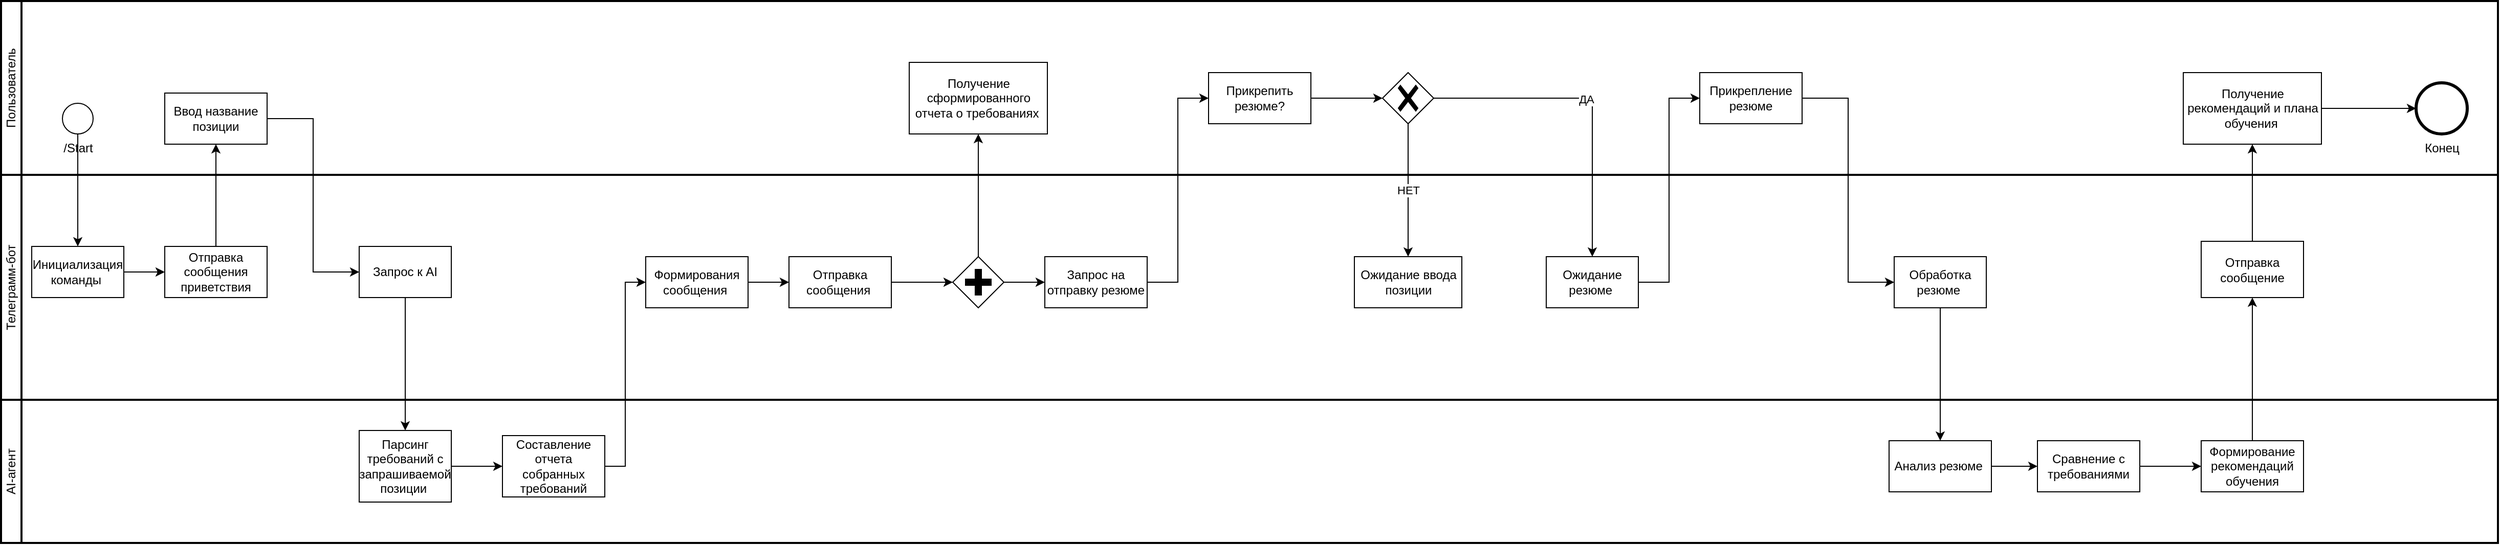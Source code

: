 <mxfile version="28.0.7">
  <diagram id="mBUOXaVF1mbaWTDL2LFQ" name="Страница — 1">
    <mxGraphModel dx="3007" dy="1953" grid="1" gridSize="10" guides="1" tooltips="1" connect="1" arrows="1" fold="1" page="1" pageScale="1" pageWidth="827" pageHeight="1169" math="0" shadow="0">
      <root>
        <mxCell id="0" />
        <mxCell id="1" parent="0" />
        <mxCell id="amxVWLV9TotgzXEuRiM_-1" value="" style="swimlane;html=1;startSize=20;fontStyle=0;collapsible=0;horizontal=1;swimlaneLine=0;fillColor=none;whiteSpace=wrap;" vertex="1" parent="1">
          <mxGeometry x="280" y="420" width="2440" height="530" as="geometry" />
        </mxCell>
        <mxCell id="amxVWLV9TotgzXEuRiM_-2" value="Пользователь" style="swimlane;html=1;startSize=20;fontStyle=0;collapsible=0;horizontal=0;swimlaneLine=1;swimlaneFillColor=#ffffff;strokeWidth=2;whiteSpace=wrap;" vertex="1" parent="amxVWLV9TotgzXEuRiM_-1">
          <mxGeometry width="2440" height="170" as="geometry" />
        </mxCell>
        <mxCell id="amxVWLV9TotgzXEuRiM_-6" value="/Start" style="points=[[0.145,0.145,0],[0.5,0,0],[0.855,0.145,0],[1,0.5,0],[0.855,0.855,0],[0.5,1,0],[0.145,0.855,0],[0,0.5,0]];shape=mxgraph.bpmn.event;html=1;verticalLabelPosition=bottom;labelBackgroundColor=#ffffff;verticalAlign=top;align=center;perimeter=ellipsePerimeter;outlineConnect=0;aspect=fixed;outline=standard;symbol=general;" vertex="1" parent="amxVWLV9TotgzXEuRiM_-2">
          <mxGeometry x="60" y="100" width="30" height="30" as="geometry" />
        </mxCell>
        <mxCell id="amxVWLV9TotgzXEuRiM_-7" value="Ввод название позиции" style="points=[[0.25,0,0],[0.5,0,0],[0.75,0,0],[1,0.25,0],[1,0.5,0],[1,0.75,0],[0.75,1,0],[0.5,1,0],[0.25,1,0],[0,0.75,0],[0,0.5,0],[0,0.25,0]];shape=mxgraph.bpmn.task2;whiteSpace=wrap;rectStyle=rounded;size=10;html=1;container=1;expand=0;collapsible=0;taskMarker=abstract;" vertex="1" parent="amxVWLV9TotgzXEuRiM_-2">
          <mxGeometry x="160" y="90" width="100" height="50" as="geometry" />
        </mxCell>
        <mxCell id="amxVWLV9TotgzXEuRiM_-23" value="Прикрепить резюме?" style="points=[[0.25,0,0],[0.5,0,0],[0.75,0,0],[1,0.25,0],[1,0.5,0],[1,0.75,0],[0.75,1,0],[0.5,1,0],[0.25,1,0],[0,0.75,0],[0,0.5,0],[0,0.25,0]];shape=mxgraph.bpmn.task2;whiteSpace=wrap;rectStyle=rounded;size=10;html=1;container=1;expand=0;collapsible=0;taskMarker=abstract;" vertex="1" parent="amxVWLV9TotgzXEuRiM_-2">
          <mxGeometry x="1180" y="70" width="100" height="50" as="geometry" />
        </mxCell>
        <mxCell id="amxVWLV9TotgzXEuRiM_-29" value="Получение сформированного отчета о требованиях&amp;nbsp;" style="points=[[0.25,0,0],[0.5,0,0],[0.75,0,0],[1,0.25,0],[1,0.5,0],[1,0.75,0],[0.75,1,0],[0.5,1,0],[0.25,1,0],[0,0.75,0],[0,0.5,0],[0,0.25,0]];shape=mxgraph.bpmn.task2;whiteSpace=wrap;rectStyle=rounded;size=10;html=1;container=1;expand=0;collapsible=0;taskMarker=receive;" vertex="1" parent="amxVWLV9TotgzXEuRiM_-2">
          <mxGeometry x="887.5" y="60" width="135" height="70" as="geometry" />
        </mxCell>
        <mxCell id="amxVWLV9TotgzXEuRiM_-34" value="" style="points=[[0.25,0.25,0],[0.5,0,0],[0.75,0.25,0],[1,0.5,0],[0.75,0.75,0],[0.5,1,0],[0.25,0.75,0],[0,0.5,0]];shape=mxgraph.bpmn.gateway2;html=1;verticalLabelPosition=bottom;labelBackgroundColor=#ffffff;verticalAlign=top;align=center;perimeter=rhombusPerimeter;outlineConnect=0;outline=none;symbol=none;gwType=exclusive;" vertex="1" parent="amxVWLV9TotgzXEuRiM_-2">
          <mxGeometry x="1350" y="70" width="50" height="50" as="geometry" />
        </mxCell>
        <mxCell id="amxVWLV9TotgzXEuRiM_-36" style="edgeStyle=orthogonalEdgeStyle;rounded=0;orthogonalLoop=1;jettySize=auto;html=1;exitX=1;exitY=0.5;exitDx=0;exitDy=0;exitPerimeter=0;entryX=0;entryY=0.5;entryDx=0;entryDy=0;entryPerimeter=0;" edge="1" parent="amxVWLV9TotgzXEuRiM_-2" source="amxVWLV9TotgzXEuRiM_-23" target="amxVWLV9TotgzXEuRiM_-34">
          <mxGeometry relative="1" as="geometry" />
        </mxCell>
        <mxCell id="amxVWLV9TotgzXEuRiM_-37" value="Прикрепление резюме" style="points=[[0.25,0,0],[0.5,0,0],[0.75,0,0],[1,0.25,0],[1,0.5,0],[1,0.75,0],[0.75,1,0],[0.5,1,0],[0.25,1,0],[0,0.75,0],[0,0.5,0],[0,0.25,0]];shape=mxgraph.bpmn.task2;whiteSpace=wrap;rectStyle=rounded;size=10;html=1;container=1;expand=0;collapsible=0;taskMarker=abstract;" vertex="1" parent="amxVWLV9TotgzXEuRiM_-2">
          <mxGeometry x="1660" y="70" width="100" height="50" as="geometry" />
        </mxCell>
        <mxCell id="amxVWLV9TotgzXEuRiM_-77" style="edgeStyle=orthogonalEdgeStyle;rounded=0;orthogonalLoop=1;jettySize=auto;html=1;exitX=1;exitY=0.5;exitDx=0;exitDy=0;exitPerimeter=0;" edge="1" parent="amxVWLV9TotgzXEuRiM_-2" source="amxVWLV9TotgzXEuRiM_-62" target="amxVWLV9TotgzXEuRiM_-76">
          <mxGeometry relative="1" as="geometry" />
        </mxCell>
        <mxCell id="amxVWLV9TotgzXEuRiM_-62" value="Получение рекомендаций и плана обучения&amp;nbsp;" style="points=[[0.25,0,0],[0.5,0,0],[0.75,0,0],[1,0.25,0],[1,0.5,0],[1,0.75,0],[0.75,1,0],[0.5,1,0],[0.25,1,0],[0,0.75,0],[0,0.5,0],[0,0.25,0]];shape=mxgraph.bpmn.task2;whiteSpace=wrap;rectStyle=rounded;size=10;html=1;container=1;expand=0;collapsible=0;taskMarker=receive;" vertex="1" parent="amxVWLV9TotgzXEuRiM_-2">
          <mxGeometry x="2132.5" y="70" width="135" height="70" as="geometry" />
        </mxCell>
        <mxCell id="amxVWLV9TotgzXEuRiM_-76" value="Конец" style="points=[[0.145,0.145,0],[0.5,0,0],[0.855,0.145,0],[1,0.5,0],[0.855,0.855,0],[0.5,1,0],[0.145,0.855,0],[0,0.5,0]];shape=mxgraph.bpmn.event;html=1;verticalLabelPosition=bottom;labelBackgroundColor=#ffffff;verticalAlign=top;align=center;perimeter=ellipsePerimeter;outlineConnect=0;aspect=fixed;outline=end;symbol=terminate2;" vertex="1" parent="amxVWLV9TotgzXEuRiM_-2">
          <mxGeometry x="2360" y="80" width="50" height="50" as="geometry" />
        </mxCell>
        <mxCell id="amxVWLV9TotgzXEuRiM_-3" value="Телеграмм-бот" style="swimlane;html=1;startSize=20;fontStyle=0;collapsible=0;horizontal=0;swimlaneLine=1;swimlaneFillColor=#ffffff;strokeWidth=2;whiteSpace=wrap;" vertex="1" parent="amxVWLV9TotgzXEuRiM_-1">
          <mxGeometry y="170" width="2440" height="220" as="geometry" />
        </mxCell>
        <mxCell id="amxVWLV9TotgzXEuRiM_-9" value="Инициализация команды&amp;nbsp;" style="points=[[0.25,0,0],[0.5,0,0],[0.75,0,0],[1,0.25,0],[1,0.5,0],[1,0.75,0],[0.75,1,0],[0.5,1,0],[0.25,1,0],[0,0.75,0],[0,0.5,0],[0,0.25,0]];shape=mxgraph.bpmn.task2;whiteSpace=wrap;rectStyle=rounded;size=10;html=1;container=1;expand=0;collapsible=0;taskMarker=service;" vertex="1" parent="amxVWLV9TotgzXEuRiM_-3">
          <mxGeometry x="30" y="70" width="90" height="50" as="geometry" />
        </mxCell>
        <mxCell id="amxVWLV9TotgzXEuRiM_-12" value="Отправка сообщения приветствия" style="points=[[0.25,0,0],[0.5,0,0],[0.75,0,0],[1,0.25,0],[1,0.5,0],[1,0.75,0],[0.75,1,0],[0.5,1,0],[0.25,1,0],[0,0.75,0],[0,0.5,0],[0,0.25,0]];shape=mxgraph.bpmn.task2;whiteSpace=wrap;rectStyle=rounded;size=10;html=1;container=1;expand=0;collapsible=0;taskMarker=abstract;" vertex="1" parent="amxVWLV9TotgzXEuRiM_-3">
          <mxGeometry x="160" y="70" width="100" height="50" as="geometry" />
        </mxCell>
        <mxCell id="amxVWLV9TotgzXEuRiM_-13" style="edgeStyle=orthogonalEdgeStyle;rounded=0;orthogonalLoop=1;jettySize=auto;html=1;exitX=1;exitY=0.5;exitDx=0;exitDy=0;exitPerimeter=0;entryX=0;entryY=0.5;entryDx=0;entryDy=0;entryPerimeter=0;" edge="1" parent="amxVWLV9TotgzXEuRiM_-3" source="amxVWLV9TotgzXEuRiM_-9" target="amxVWLV9TotgzXEuRiM_-12">
          <mxGeometry relative="1" as="geometry" />
        </mxCell>
        <mxCell id="amxVWLV9TotgzXEuRiM_-18" value="Запрос к AI" style="points=[[0.25,0,0],[0.5,0,0],[0.75,0,0],[1,0.25,0],[1,0.5,0],[1,0.75,0],[0.75,1,0],[0.5,1,0],[0.25,1,0],[0,0.75,0],[0,0.5,0],[0,0.25,0]];shape=mxgraph.bpmn.task2;whiteSpace=wrap;rectStyle=rounded;size=10;html=1;container=1;expand=0;collapsible=0;taskMarker=service;" vertex="1" parent="amxVWLV9TotgzXEuRiM_-3">
          <mxGeometry x="350" y="70" width="90" height="50" as="geometry" />
        </mxCell>
        <mxCell id="amxVWLV9TotgzXEuRiM_-25" value="Формирования сообщения&amp;nbsp;" style="points=[[0.25,0,0],[0.5,0,0],[0.75,0,0],[1,0.25,0],[1,0.5,0],[1,0.75,0],[0.75,1,0],[0.5,1,0],[0.25,1,0],[0,0.75,0],[0,0.5,0],[0,0.25,0]];shape=mxgraph.bpmn.task2;whiteSpace=wrap;rectStyle=rounded;size=10;html=1;container=1;expand=0;collapsible=0;taskMarker=abstract;" vertex="1" parent="amxVWLV9TotgzXEuRiM_-3">
          <mxGeometry x="630" y="80" width="100" height="50" as="geometry" />
        </mxCell>
        <mxCell id="amxVWLV9TotgzXEuRiM_-27" value="Отправка сообщения&amp;nbsp;" style="points=[[0.25,0,0],[0.5,0,0],[0.75,0,0],[1,0.25,0],[1,0.5,0],[1,0.75,0],[0.75,1,0],[0.5,1,0],[0.25,1,0],[0,0.75,0],[0,0.5,0],[0,0.25,0]];shape=mxgraph.bpmn.task2;whiteSpace=wrap;rectStyle=rounded;size=10;html=1;container=1;expand=0;collapsible=0;taskMarker=send;" vertex="1" parent="amxVWLV9TotgzXEuRiM_-3">
          <mxGeometry x="770" y="80" width="100" height="50" as="geometry" />
        </mxCell>
        <mxCell id="amxVWLV9TotgzXEuRiM_-28" style="edgeStyle=orthogonalEdgeStyle;rounded=0;orthogonalLoop=1;jettySize=auto;html=1;exitX=1;exitY=0.5;exitDx=0;exitDy=0;exitPerimeter=0;entryX=0;entryY=0.5;entryDx=0;entryDy=0;entryPerimeter=0;" edge="1" parent="amxVWLV9TotgzXEuRiM_-3" source="amxVWLV9TotgzXEuRiM_-25" target="amxVWLV9TotgzXEuRiM_-27">
          <mxGeometry relative="1" as="geometry" />
        </mxCell>
        <mxCell id="amxVWLV9TotgzXEuRiM_-33" style="edgeStyle=orthogonalEdgeStyle;rounded=0;orthogonalLoop=1;jettySize=auto;html=1;exitX=1;exitY=0.5;exitDx=0;exitDy=0;exitPerimeter=0;" edge="1" parent="amxVWLV9TotgzXEuRiM_-3" source="amxVWLV9TotgzXEuRiM_-31" target="amxVWLV9TotgzXEuRiM_-24">
          <mxGeometry relative="1" as="geometry" />
        </mxCell>
        <mxCell id="amxVWLV9TotgzXEuRiM_-31" value="" style="points=[[0.25,0.25,0],[0.5,0,0],[0.75,0.25,0],[1,0.5,0],[0.75,0.75,0],[0.5,1,0],[0.25,0.75,0],[0,0.5,0]];shape=mxgraph.bpmn.gateway2;html=1;verticalLabelPosition=bottom;labelBackgroundColor=#ffffff;verticalAlign=top;align=center;perimeter=rhombusPerimeter;outlineConnect=0;outline=none;symbol=none;gwType=parallel;" vertex="1" parent="amxVWLV9TotgzXEuRiM_-3">
          <mxGeometry x="930" y="80" width="50" height="50" as="geometry" />
        </mxCell>
        <mxCell id="amxVWLV9TotgzXEuRiM_-30" style="edgeStyle=orthogonalEdgeStyle;rounded=0;orthogonalLoop=1;jettySize=auto;html=1;exitX=1;exitY=0.5;exitDx=0;exitDy=0;exitPerimeter=0;entryX=0;entryY=0.5;entryDx=0;entryDy=0;entryPerimeter=0;" edge="1" parent="amxVWLV9TotgzXEuRiM_-3" source="amxVWLV9TotgzXEuRiM_-27" target="amxVWLV9TotgzXEuRiM_-31">
          <mxGeometry relative="1" as="geometry" />
        </mxCell>
        <mxCell id="amxVWLV9TotgzXEuRiM_-24" value="Запрос на отправку резюме" style="points=[[0.25,0,0],[0.5,0,0],[0.75,0,0],[1,0.25,0],[1,0.5,0],[1,0.75,0],[0.75,1,0],[0.5,1,0],[0.25,1,0],[0,0.75,0],[0,0.5,0],[0,0.25,0]];shape=mxgraph.bpmn.task2;whiteSpace=wrap;rectStyle=rounded;size=10;html=1;container=1;expand=0;collapsible=0;taskMarker=abstract;" vertex="1" parent="amxVWLV9TotgzXEuRiM_-3">
          <mxGeometry x="1020" y="80" width="100" height="50" as="geometry" />
        </mxCell>
        <mxCell id="amxVWLV9TotgzXEuRiM_-16" value="Ожидание резюме&amp;nbsp;" style="points=[[0.25,0,0],[0.5,0,0],[0.75,0,0],[1,0.25,0],[1,0.5,0],[1,0.75,0],[0.75,1,0],[0.5,1,0],[0.25,1,0],[0,0.75,0],[0,0.5,0],[0,0.25,0]];shape=mxgraph.bpmn.task2;whiteSpace=wrap;rectStyle=rounded;size=10;html=1;container=1;expand=0;collapsible=0;taskMarker=service;" vertex="1" parent="amxVWLV9TotgzXEuRiM_-3">
          <mxGeometry x="1510" y="80" width="90" height="50" as="geometry" />
        </mxCell>
        <mxCell id="amxVWLV9TotgzXEuRiM_-43" value="Обработка резюме&amp;nbsp;" style="points=[[0.25,0,0],[0.5,0,0],[0.75,0,0],[1,0.25,0],[1,0.5,0],[1,0.75,0],[0.75,1,0],[0.5,1,0],[0.25,1,0],[0,0.75,0],[0,0.5,0],[0,0.25,0]];shape=mxgraph.bpmn.task2;whiteSpace=wrap;rectStyle=rounded;size=10;html=1;container=1;expand=0;collapsible=0;taskMarker=service;" vertex="1" parent="amxVWLV9TotgzXEuRiM_-3">
          <mxGeometry x="1850" y="80" width="90" height="50" as="geometry" />
        </mxCell>
        <mxCell id="amxVWLV9TotgzXEuRiM_-53" value="Отправка сообщение" style="points=[[0.25,0,0],[0.5,0,0],[0.75,0,0],[1,0.25,0],[1,0.5,0],[1,0.75,0],[0.75,1,0],[0.5,1,0],[0.25,1,0],[0,0.75,0],[0,0.5,0],[0,0.25,0]];shape=mxgraph.bpmn.task2;whiteSpace=wrap;rectStyle=rounded;size=10;html=1;container=1;expand=0;collapsible=0;taskMarker=send;" vertex="1" parent="amxVWLV9TotgzXEuRiM_-3">
          <mxGeometry x="2150" y="65" width="100" height="55" as="geometry" />
        </mxCell>
        <mxCell id="amxVWLV9TotgzXEuRiM_-78" value="Ожидание ввода позиции" style="points=[[0.25,0,0],[0.5,0,0],[0.75,0,0],[1,0.25,0],[1,0.5,0],[1,0.75,0],[0.75,1,0],[0.5,1,0],[0.25,1,0],[0,0.75,0],[0,0.5,0],[0,0.25,0]];shape=mxgraph.bpmn.task2;whiteSpace=wrap;rectStyle=rounded;size=10;html=1;container=1;expand=0;collapsible=0;taskMarker=abstract;isLoopStandard=1;" vertex="1" parent="amxVWLV9TotgzXEuRiM_-3">
          <mxGeometry x="1322.5" y="80" width="105" height="50" as="geometry" />
        </mxCell>
        <mxCell id="amxVWLV9TotgzXEuRiM_-4" value="AI-агент" style="swimlane;html=1;startSize=20;fontStyle=0;collapsible=0;horizontal=0;swimlaneLine=1;swimlaneFillColor=#ffffff;strokeWidth=2;whiteSpace=wrap;" vertex="1" parent="amxVWLV9TotgzXEuRiM_-1">
          <mxGeometry y="390" width="2440" height="140" as="geometry" />
        </mxCell>
        <mxCell id="amxVWLV9TotgzXEuRiM_-17" value="Парсинг требований с запрашиваемой позиции&amp;nbsp;" style="points=[[0.25,0,0],[0.5,0,0],[0.75,0,0],[1,0.25,0],[1,0.5,0],[1,0.75,0],[0.75,1,0],[0.5,1,0],[0.25,1,0],[0,0.75,0],[0,0.5,0],[0,0.25,0]];shape=mxgraph.bpmn.task2;whiteSpace=wrap;rectStyle=rounded;size=10;html=1;container=1;expand=0;collapsible=0;taskMarker=service;" vertex="1" parent="amxVWLV9TotgzXEuRiM_-4">
          <mxGeometry x="350" y="30" width="90" height="70" as="geometry" />
        </mxCell>
        <mxCell id="amxVWLV9TotgzXEuRiM_-15" value="Составление отчета собранных требований" style="points=[[0.25,0,0],[0.5,0,0],[0.75,0,0],[1,0.25,0],[1,0.5,0],[1,0.75,0],[0.75,1,0],[0.5,1,0],[0.25,1,0],[0,0.75,0],[0,0.5,0],[0,0.25,0]];shape=mxgraph.bpmn.task2;whiteSpace=wrap;rectStyle=rounded;size=10;html=1;container=1;expand=0;collapsible=0;taskMarker=abstract;" vertex="1" parent="amxVWLV9TotgzXEuRiM_-4">
          <mxGeometry x="490" y="35" width="100" height="60" as="geometry" />
        </mxCell>
        <mxCell id="amxVWLV9TotgzXEuRiM_-21" style="edgeStyle=orthogonalEdgeStyle;rounded=0;orthogonalLoop=1;jettySize=auto;html=1;exitX=1;exitY=0.5;exitDx=0;exitDy=0;exitPerimeter=0;entryX=0;entryY=0.5;entryDx=0;entryDy=0;entryPerimeter=0;" edge="1" parent="amxVWLV9TotgzXEuRiM_-4" source="amxVWLV9TotgzXEuRiM_-17" target="amxVWLV9TotgzXEuRiM_-15">
          <mxGeometry relative="1" as="geometry" />
        </mxCell>
        <mxCell id="amxVWLV9TotgzXEuRiM_-22" value="Анализ резюме&amp;nbsp;" style="points=[[0.25,0,0],[0.5,0,0],[0.75,0,0],[1,0.25,0],[1,0.5,0],[1,0.75,0],[0.75,1,0],[0.5,1,0],[0.25,1,0],[0,0.75,0],[0,0.5,0],[0,0.25,0]];shape=mxgraph.bpmn.task2;whiteSpace=wrap;rectStyle=rounded;size=10;html=1;container=1;expand=0;collapsible=0;taskMarker=abstract;" vertex="1" parent="amxVWLV9TotgzXEuRiM_-4">
          <mxGeometry x="1845" y="40" width="100" height="50" as="geometry" />
        </mxCell>
        <mxCell id="amxVWLV9TotgzXEuRiM_-46" value="Сравнение с требованиями" style="points=[[0.25,0,0],[0.5,0,0],[0.75,0,0],[1,0.25,0],[1,0.5,0],[1,0.75,0],[0.75,1,0],[0.5,1,0],[0.25,1,0],[0,0.75,0],[0,0.5,0],[0,0.25,0]];shape=mxgraph.bpmn.task2;whiteSpace=wrap;rectStyle=rounded;size=10;html=1;container=1;expand=0;collapsible=0;taskMarker=abstract;" vertex="1" parent="amxVWLV9TotgzXEuRiM_-4">
          <mxGeometry x="1990" y="40" width="100" height="50" as="geometry" />
        </mxCell>
        <mxCell id="amxVWLV9TotgzXEuRiM_-47" style="edgeStyle=orthogonalEdgeStyle;rounded=0;orthogonalLoop=1;jettySize=auto;html=1;exitX=1;exitY=0.5;exitDx=0;exitDy=0;exitPerimeter=0;entryX=0;entryY=0.5;entryDx=0;entryDy=0;entryPerimeter=0;" edge="1" parent="amxVWLV9TotgzXEuRiM_-4" source="amxVWLV9TotgzXEuRiM_-22" target="amxVWLV9TotgzXEuRiM_-46">
          <mxGeometry relative="1" as="geometry" />
        </mxCell>
        <mxCell id="amxVWLV9TotgzXEuRiM_-48" value="Формирование рекомендаций обучения" style="points=[[0.25,0,0],[0.5,0,0],[0.75,0,0],[1,0.25,0],[1,0.5,0],[1,0.75,0],[0.75,1,0],[0.5,1,0],[0.25,1,0],[0,0.75,0],[0,0.5,0],[0,0.25,0]];shape=mxgraph.bpmn.task2;whiteSpace=wrap;rectStyle=rounded;size=10;html=1;container=1;expand=0;collapsible=0;taskMarker=abstract;" vertex="1" parent="amxVWLV9TotgzXEuRiM_-4">
          <mxGeometry x="2150" y="40" width="100" height="50" as="geometry" />
        </mxCell>
        <mxCell id="amxVWLV9TotgzXEuRiM_-49" style="edgeStyle=orthogonalEdgeStyle;rounded=0;orthogonalLoop=1;jettySize=auto;html=1;exitX=1;exitY=0.5;exitDx=0;exitDy=0;exitPerimeter=0;entryX=0;entryY=0.5;entryDx=0;entryDy=0;entryPerimeter=0;" edge="1" parent="amxVWLV9TotgzXEuRiM_-4" source="amxVWLV9TotgzXEuRiM_-46" target="amxVWLV9TotgzXEuRiM_-48">
          <mxGeometry relative="1" as="geometry" />
        </mxCell>
        <mxCell id="amxVWLV9TotgzXEuRiM_-10" style="edgeStyle=orthogonalEdgeStyle;rounded=0;orthogonalLoop=1;jettySize=auto;html=1;exitX=0.5;exitY=1;exitDx=0;exitDy=0;exitPerimeter=0;entryX=0.5;entryY=0;entryDx=0;entryDy=0;entryPerimeter=0;" edge="1" parent="amxVWLV9TotgzXEuRiM_-1" source="amxVWLV9TotgzXEuRiM_-6" target="amxVWLV9TotgzXEuRiM_-9">
          <mxGeometry relative="1" as="geometry" />
        </mxCell>
        <mxCell id="amxVWLV9TotgzXEuRiM_-19" style="edgeStyle=orthogonalEdgeStyle;rounded=0;orthogonalLoop=1;jettySize=auto;html=1;exitX=1;exitY=0.5;exitDx=0;exitDy=0;exitPerimeter=0;entryX=0;entryY=0.5;entryDx=0;entryDy=0;entryPerimeter=0;" edge="1" parent="amxVWLV9TotgzXEuRiM_-1" source="amxVWLV9TotgzXEuRiM_-7" target="amxVWLV9TotgzXEuRiM_-18">
          <mxGeometry relative="1" as="geometry" />
        </mxCell>
        <mxCell id="amxVWLV9TotgzXEuRiM_-35" style="edgeStyle=orthogonalEdgeStyle;rounded=0;orthogonalLoop=1;jettySize=auto;html=1;exitX=1;exitY=0.5;exitDx=0;exitDy=0;exitPerimeter=0;entryX=0;entryY=0.5;entryDx=0;entryDy=0;entryPerimeter=0;" edge="1" parent="amxVWLV9TotgzXEuRiM_-1" source="amxVWLV9TotgzXEuRiM_-24" target="amxVWLV9TotgzXEuRiM_-23">
          <mxGeometry relative="1" as="geometry">
            <mxPoint x="1390" y="130" as="targetPoint" />
          </mxGeometry>
        </mxCell>
        <mxCell id="amxVWLV9TotgzXEuRiM_-40" value="НЕТ" style="edgeStyle=orthogonalEdgeStyle;rounded=0;orthogonalLoop=1;jettySize=auto;html=1;exitX=0.5;exitY=1;exitDx=0;exitDy=0;exitPerimeter=0;entryX=0.5;entryY=0;entryDx=0;entryDy=0;entryPerimeter=0;" edge="1" parent="amxVWLV9TotgzXEuRiM_-1" source="amxVWLV9TotgzXEuRiM_-34" target="amxVWLV9TotgzXEuRiM_-78">
          <mxGeometry relative="1" as="geometry">
            <mxPoint x="1485" y="320" as="targetPoint" />
          </mxGeometry>
        </mxCell>
        <mxCell id="amxVWLV9TotgzXEuRiM_-39" style="edgeStyle=orthogonalEdgeStyle;rounded=0;orthogonalLoop=1;jettySize=auto;html=1;exitX=1;exitY=0.5;exitDx=0;exitDy=0;exitPerimeter=0;entryX=0.5;entryY=0;entryDx=0;entryDy=0;entryPerimeter=0;" edge="1" parent="amxVWLV9TotgzXEuRiM_-1" source="amxVWLV9TotgzXEuRiM_-34" target="amxVWLV9TotgzXEuRiM_-16">
          <mxGeometry relative="1" as="geometry">
            <mxPoint x="1750" y="330" as="targetPoint" />
          </mxGeometry>
        </mxCell>
        <mxCell id="amxVWLV9TotgzXEuRiM_-41" value="ДА" style="edgeLabel;html=1;align=center;verticalAlign=middle;resizable=0;points=[];" vertex="1" connectable="0" parent="amxVWLV9TotgzXEuRiM_-39">
          <mxGeometry x="-0.042" y="-1" relative="1" as="geometry">
            <mxPoint as="offset" />
          </mxGeometry>
        </mxCell>
        <mxCell id="amxVWLV9TotgzXEuRiM_-42" style="edgeStyle=orthogonalEdgeStyle;rounded=0;orthogonalLoop=1;jettySize=auto;html=1;exitX=1;exitY=0.5;exitDx=0;exitDy=0;exitPerimeter=0;entryX=0;entryY=0.5;entryDx=0;entryDy=0;entryPerimeter=0;" edge="1" parent="amxVWLV9TotgzXEuRiM_-1" source="amxVWLV9TotgzXEuRiM_-16" target="amxVWLV9TotgzXEuRiM_-37">
          <mxGeometry relative="1" as="geometry" />
        </mxCell>
        <mxCell id="amxVWLV9TotgzXEuRiM_-44" style="edgeStyle=orthogonalEdgeStyle;rounded=0;orthogonalLoop=1;jettySize=auto;html=1;exitX=1;exitY=0.5;exitDx=0;exitDy=0;exitPerimeter=0;entryX=0;entryY=0.5;entryDx=0;entryDy=0;entryPerimeter=0;" edge="1" parent="amxVWLV9TotgzXEuRiM_-1" source="amxVWLV9TotgzXEuRiM_-37" target="amxVWLV9TotgzXEuRiM_-43">
          <mxGeometry relative="1" as="geometry" />
        </mxCell>
        <mxCell id="amxVWLV9TotgzXEuRiM_-52" style="edgeStyle=orthogonalEdgeStyle;rounded=0;orthogonalLoop=1;jettySize=auto;html=1;exitX=0.5;exitY=0;exitDx=0;exitDy=0;exitPerimeter=0;entryX=0.5;entryY=1;entryDx=0;entryDy=0;entryPerimeter=0;" edge="1" parent="amxVWLV9TotgzXEuRiM_-1" source="amxVWLV9TotgzXEuRiM_-48" target="amxVWLV9TotgzXEuRiM_-53">
          <mxGeometry relative="1" as="geometry">
            <mxPoint x="2530" y="400" as="targetPoint" />
          </mxGeometry>
        </mxCell>
        <mxCell id="amxVWLV9TotgzXEuRiM_-63" style="edgeStyle=orthogonalEdgeStyle;rounded=0;orthogonalLoop=1;jettySize=auto;html=1;exitX=0.5;exitY=0;exitDx=0;exitDy=0;exitPerimeter=0;entryX=0.5;entryY=1;entryDx=0;entryDy=0;entryPerimeter=0;" edge="1" parent="amxVWLV9TotgzXEuRiM_-1" source="amxVWLV9TotgzXEuRiM_-53" target="amxVWLV9TotgzXEuRiM_-62">
          <mxGeometry relative="1" as="geometry" />
        </mxCell>
        <mxCell id="amxVWLV9TotgzXEuRiM_-65" style="edgeStyle=orthogonalEdgeStyle;rounded=0;orthogonalLoop=1;jettySize=auto;html=1;exitX=0.5;exitY=0;exitDx=0;exitDy=0;exitPerimeter=0;entryX=0.5;entryY=1;entryDx=0;entryDy=0;entryPerimeter=0;" edge="1" parent="amxVWLV9TotgzXEuRiM_-1" source="amxVWLV9TotgzXEuRiM_-12" target="amxVWLV9TotgzXEuRiM_-7">
          <mxGeometry relative="1" as="geometry" />
        </mxCell>
        <mxCell id="amxVWLV9TotgzXEuRiM_-66" style="edgeStyle=orthogonalEdgeStyle;rounded=0;orthogonalLoop=1;jettySize=auto;html=1;exitX=0.5;exitY=1;exitDx=0;exitDy=0;exitPerimeter=0;entryX=0.5;entryY=0;entryDx=0;entryDy=0;entryPerimeter=0;" edge="1" parent="amxVWLV9TotgzXEuRiM_-1" source="amxVWLV9TotgzXEuRiM_-18" target="amxVWLV9TotgzXEuRiM_-17">
          <mxGeometry relative="1" as="geometry" />
        </mxCell>
        <mxCell id="amxVWLV9TotgzXEuRiM_-68" style="edgeStyle=orthogonalEdgeStyle;rounded=0;orthogonalLoop=1;jettySize=auto;html=1;exitX=1;exitY=0.5;exitDx=0;exitDy=0;exitPerimeter=0;entryX=0;entryY=0.5;entryDx=0;entryDy=0;entryPerimeter=0;" edge="1" parent="amxVWLV9TotgzXEuRiM_-1" source="amxVWLV9TotgzXEuRiM_-15" target="amxVWLV9TotgzXEuRiM_-25">
          <mxGeometry relative="1" as="geometry" />
        </mxCell>
        <mxCell id="amxVWLV9TotgzXEuRiM_-70" style="edgeStyle=orthogonalEdgeStyle;rounded=0;orthogonalLoop=1;jettySize=auto;html=1;exitX=0.5;exitY=0;exitDx=0;exitDy=0;exitPerimeter=0;entryX=0.5;entryY=1;entryDx=0;entryDy=0;entryPerimeter=0;" edge="1" parent="amxVWLV9TotgzXEuRiM_-1" source="amxVWLV9TotgzXEuRiM_-31" target="amxVWLV9TotgzXEuRiM_-29">
          <mxGeometry relative="1" as="geometry" />
        </mxCell>
        <mxCell id="amxVWLV9TotgzXEuRiM_-75" style="edgeStyle=orthogonalEdgeStyle;rounded=0;orthogonalLoop=1;jettySize=auto;html=1;exitX=0.5;exitY=1;exitDx=0;exitDy=0;exitPerimeter=0;" edge="1" parent="amxVWLV9TotgzXEuRiM_-1" source="amxVWLV9TotgzXEuRiM_-43" target="amxVWLV9TotgzXEuRiM_-22">
          <mxGeometry relative="1" as="geometry" />
        </mxCell>
      </root>
    </mxGraphModel>
  </diagram>
</mxfile>

